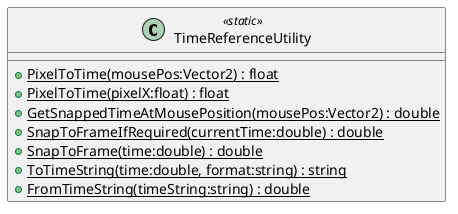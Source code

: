 @startuml
class TimeReferenceUtility <<static>> {
    + {static} PixelToTime(mousePos:Vector2) : float
    + {static} PixelToTime(pixelX:float) : float
    + {static} GetSnappedTimeAtMousePosition(mousePos:Vector2) : double
    + {static} SnapToFrameIfRequired(currentTime:double) : double
    + {static} SnapToFrame(time:double) : double
    + {static} ToTimeString(time:double, format:string) : string
    + {static} FromTimeString(timeString:string) : double
}
@enduml
